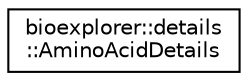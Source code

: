digraph "Graphical Class Hierarchy"
{
 // LATEX_PDF_SIZE
  edge [fontname="Helvetica",fontsize="10",labelfontname="Helvetica",labelfontsize="10"];
  node [fontname="Helvetica",fontsize="10",shape=record];
  rankdir="LR";
  Node0 [label="bioexplorer::details\l::AminoAcidDetails",height=0.2,width=0.4,color="black", fillcolor="white", style="filled",URL="$d3/dd3/structbioexplorer_1_1details_1_1AminoAcidDetails.html",tooltip="Structure used to set an amino acid in protein sequences."];
}
